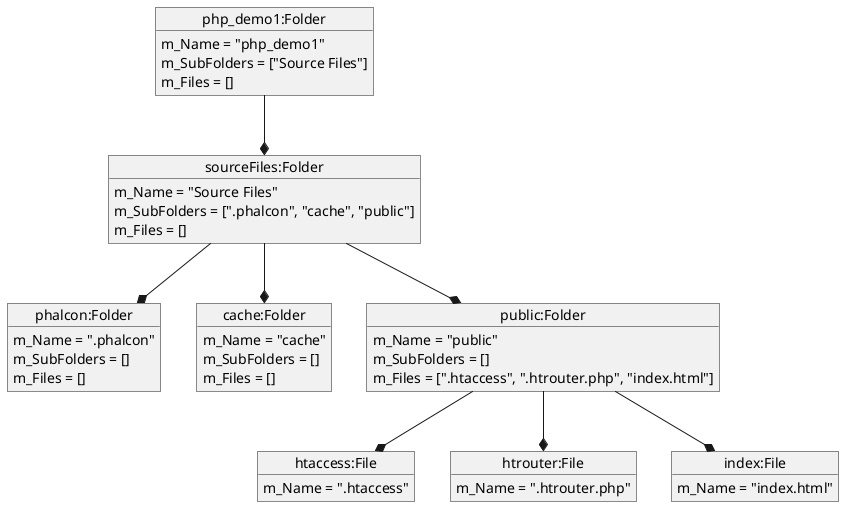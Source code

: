 @startuml

object "php_demo1:Folder" as phpDemo1 {
    m_Name = "php_demo1"
    m_SubFolders = ["Source Files"]
    m_Files = []
}

object "sourceFiles:Folder" as sourceFiles {
    m_Name = "Source Files"
    m_SubFolders = [".phalcon", "cache", "public"]
    m_Files = []
}

object "phalcon:Folder" as phalcon {
    m_Name = ".phalcon"
    m_SubFolders = []
    m_Files = []
}

object "cache:Folder" as cache {
    m_Name = "cache"
    m_SubFolders = []
    m_Files = []
}

object "public:Folder" as publicFolder {
    m_Name = "public"
    m_SubFolders = []
    m_Files = [".htaccess", ".htrouter.php", "index.html"]
}

object "htaccess:File" as htaccess {
    m_Name = ".htaccess"
}

object "htrouter:File" as htrouter {
    m_Name = ".htrouter.php"
}

object "index:File" as indexHtml {
    m_Name = "index.html"
}

phpDemo1 --* sourceFiles
sourceFiles --* phalcon
sourceFiles --* cache
sourceFiles --* publicFolder

publicFolder --* htaccess
publicFolder --* htrouter
publicFolder --* indexHtml

@enduml
